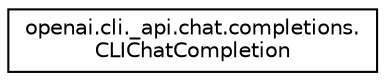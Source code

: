digraph "Graphical Class Hierarchy"
{
 // LATEX_PDF_SIZE
  edge [fontname="Helvetica",fontsize="10",labelfontname="Helvetica",labelfontsize="10"];
  node [fontname="Helvetica",fontsize="10",shape=record];
  rankdir="LR";
  Node0 [label="openai.cli._api.chat.completions.\lCLIChatCompletion",height=0.2,width=0.4,color="black", fillcolor="white", style="filled",URL="$classopenai_1_1cli_1_1__api_1_1chat_1_1completions_1_1CLIChatCompletion.html",tooltip=" "];
}
